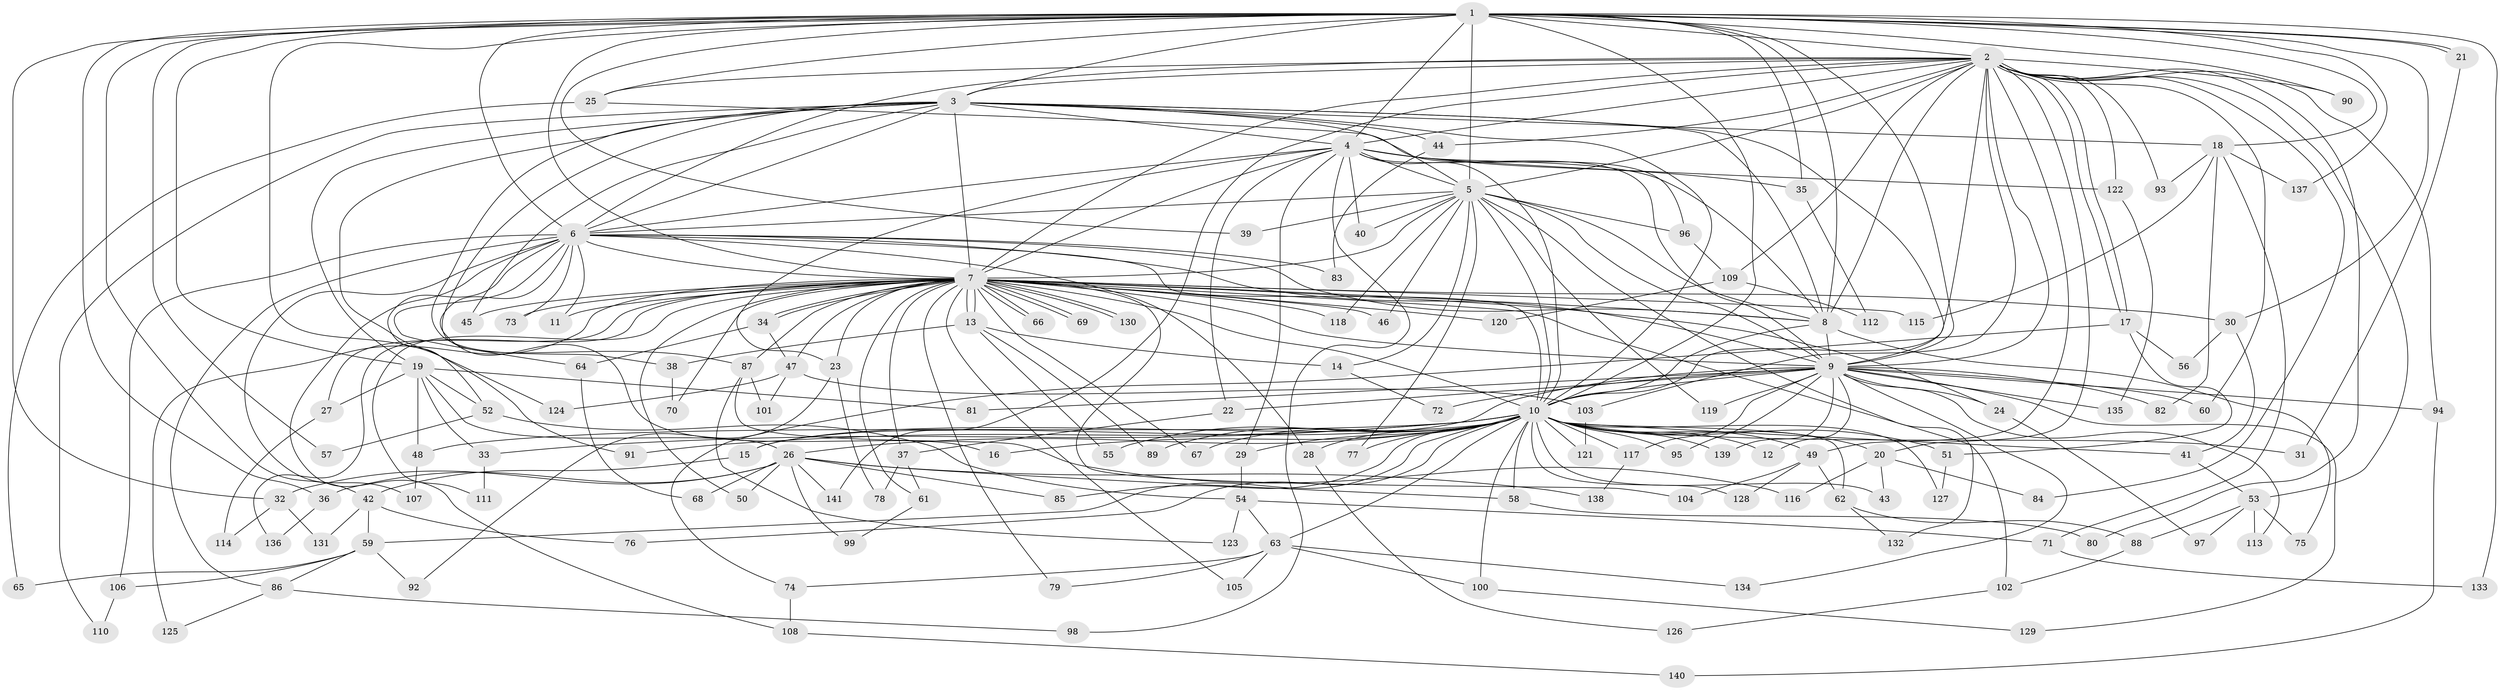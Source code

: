 // coarse degree distribution, {19: 0.011764705882352941, 18: 0.011764705882352941, 14: 0.023529411764705882, 16: 0.011764705882352941, 52: 0.011764705882352941, 17: 0.011764705882352941, 2: 0.47058823529411764, 3: 0.2235294117647059, 4: 0.058823529411764705, 9: 0.011764705882352941, 8: 0.011764705882352941, 5: 0.023529411764705882, 6: 0.011764705882352941, 10: 0.011764705882352941, 7: 0.011764705882352941, 1: 0.08235294117647059}
// Generated by graph-tools (version 1.1) at 2025/49/03/04/25 22:49:28]
// undirected, 141 vertices, 307 edges
graph export_dot {
  node [color=gray90,style=filled];
  1;
  2;
  3;
  4;
  5;
  6;
  7;
  8;
  9;
  10;
  11;
  12;
  13;
  14;
  15;
  16;
  17;
  18;
  19;
  20;
  21;
  22;
  23;
  24;
  25;
  26;
  27;
  28;
  29;
  30;
  31;
  32;
  33;
  34;
  35;
  36;
  37;
  38;
  39;
  40;
  41;
  42;
  43;
  44;
  45;
  46;
  47;
  48;
  49;
  50;
  51;
  52;
  53;
  54;
  55;
  56;
  57;
  58;
  59;
  60;
  61;
  62;
  63;
  64;
  65;
  66;
  67;
  68;
  69;
  70;
  71;
  72;
  73;
  74;
  75;
  76;
  77;
  78;
  79;
  80;
  81;
  82;
  83;
  84;
  85;
  86;
  87;
  88;
  89;
  90;
  91;
  92;
  93;
  94;
  95;
  96;
  97;
  98;
  99;
  100;
  101;
  102;
  103;
  104;
  105;
  106;
  107;
  108;
  109;
  110;
  111;
  112;
  113;
  114;
  115;
  116;
  117;
  118;
  119;
  120;
  121;
  122;
  123;
  124;
  125;
  126;
  127;
  128;
  129;
  130;
  131;
  132;
  133;
  134;
  135;
  136;
  137;
  138;
  139;
  140;
  141;
  1 -- 2;
  1 -- 3;
  1 -- 4;
  1 -- 5;
  1 -- 6;
  1 -- 7;
  1 -- 8;
  1 -- 9;
  1 -- 10;
  1 -- 18;
  1 -- 19;
  1 -- 21;
  1 -- 21;
  1 -- 25;
  1 -- 30;
  1 -- 32;
  1 -- 35;
  1 -- 36;
  1 -- 39;
  1 -- 42;
  1 -- 57;
  1 -- 90;
  1 -- 124;
  1 -- 133;
  1 -- 137;
  2 -- 3;
  2 -- 4;
  2 -- 5;
  2 -- 6;
  2 -- 7;
  2 -- 8;
  2 -- 9;
  2 -- 10;
  2 -- 17;
  2 -- 17;
  2 -- 20;
  2 -- 25;
  2 -- 44;
  2 -- 49;
  2 -- 53;
  2 -- 60;
  2 -- 80;
  2 -- 84;
  2 -- 90;
  2 -- 93;
  2 -- 94;
  2 -- 103;
  2 -- 109;
  2 -- 122;
  2 -- 141;
  3 -- 4;
  3 -- 5;
  3 -- 6;
  3 -- 7;
  3 -- 8;
  3 -- 9;
  3 -- 10;
  3 -- 18;
  3 -- 19;
  3 -- 38;
  3 -- 44;
  3 -- 45;
  3 -- 87;
  3 -- 91;
  3 -- 110;
  4 -- 5;
  4 -- 6;
  4 -- 7;
  4 -- 8;
  4 -- 9;
  4 -- 10;
  4 -- 22;
  4 -- 23;
  4 -- 29;
  4 -- 35;
  4 -- 40;
  4 -- 98;
  4 -- 122;
  5 -- 6;
  5 -- 7;
  5 -- 8;
  5 -- 9;
  5 -- 10;
  5 -- 14;
  5 -- 39;
  5 -- 40;
  5 -- 46;
  5 -- 77;
  5 -- 96;
  5 -- 118;
  5 -- 119;
  5 -- 132;
  6 -- 7;
  6 -- 8;
  6 -- 9;
  6 -- 10;
  6 -- 11;
  6 -- 16;
  6 -- 28;
  6 -- 52;
  6 -- 64;
  6 -- 73;
  6 -- 83;
  6 -- 86;
  6 -- 106;
  6 -- 107;
  6 -- 108;
  7 -- 8;
  7 -- 9;
  7 -- 10;
  7 -- 11;
  7 -- 13;
  7 -- 13;
  7 -- 23;
  7 -- 24;
  7 -- 27;
  7 -- 30;
  7 -- 34;
  7 -- 34;
  7 -- 37;
  7 -- 45;
  7 -- 46;
  7 -- 47;
  7 -- 50;
  7 -- 61;
  7 -- 66;
  7 -- 66;
  7 -- 67;
  7 -- 69;
  7 -- 69;
  7 -- 70;
  7 -- 73;
  7 -- 79;
  7 -- 87;
  7 -- 102;
  7 -- 104;
  7 -- 105;
  7 -- 111;
  7 -- 115;
  7 -- 118;
  7 -- 120;
  7 -- 125;
  7 -- 130;
  7 -- 130;
  7 -- 136;
  8 -- 9;
  8 -- 10;
  8 -- 75;
  9 -- 10;
  9 -- 12;
  9 -- 15;
  9 -- 22;
  9 -- 24;
  9 -- 60;
  9 -- 72;
  9 -- 81;
  9 -- 82;
  9 -- 94;
  9 -- 95;
  9 -- 113;
  9 -- 117;
  9 -- 119;
  9 -- 129;
  9 -- 134;
  9 -- 135;
  9 -- 139;
  10 -- 12;
  10 -- 15;
  10 -- 16;
  10 -- 20;
  10 -- 26;
  10 -- 28;
  10 -- 29;
  10 -- 31;
  10 -- 33;
  10 -- 41;
  10 -- 43;
  10 -- 48;
  10 -- 49;
  10 -- 51;
  10 -- 55;
  10 -- 58;
  10 -- 59;
  10 -- 62;
  10 -- 63;
  10 -- 67;
  10 -- 76;
  10 -- 77;
  10 -- 85;
  10 -- 89;
  10 -- 91;
  10 -- 95;
  10 -- 100;
  10 -- 117;
  10 -- 121;
  10 -- 127;
  10 -- 128;
  10 -- 139;
  13 -- 14;
  13 -- 38;
  13 -- 55;
  13 -- 89;
  14 -- 72;
  15 -- 42;
  17 -- 51;
  17 -- 56;
  17 -- 74;
  18 -- 71;
  18 -- 82;
  18 -- 93;
  18 -- 115;
  18 -- 137;
  19 -- 26;
  19 -- 27;
  19 -- 33;
  19 -- 48;
  19 -- 52;
  19 -- 81;
  20 -- 43;
  20 -- 84;
  20 -- 116;
  21 -- 31;
  22 -- 37;
  23 -- 78;
  23 -- 92;
  24 -- 97;
  25 -- 65;
  25 -- 96;
  26 -- 32;
  26 -- 36;
  26 -- 50;
  26 -- 58;
  26 -- 68;
  26 -- 85;
  26 -- 99;
  26 -- 138;
  26 -- 141;
  27 -- 114;
  28 -- 126;
  29 -- 54;
  30 -- 41;
  30 -- 56;
  32 -- 114;
  32 -- 131;
  33 -- 111;
  34 -- 47;
  34 -- 64;
  35 -- 112;
  36 -- 136;
  37 -- 61;
  37 -- 78;
  38 -- 70;
  41 -- 53;
  42 -- 59;
  42 -- 76;
  42 -- 131;
  44 -- 83;
  47 -- 101;
  47 -- 103;
  47 -- 124;
  48 -- 107;
  49 -- 62;
  49 -- 104;
  49 -- 128;
  51 -- 127;
  52 -- 54;
  52 -- 57;
  53 -- 75;
  53 -- 88;
  53 -- 97;
  53 -- 113;
  54 -- 63;
  54 -- 71;
  54 -- 123;
  58 -- 80;
  59 -- 65;
  59 -- 86;
  59 -- 92;
  59 -- 106;
  61 -- 99;
  62 -- 88;
  62 -- 132;
  63 -- 74;
  63 -- 79;
  63 -- 100;
  63 -- 105;
  63 -- 134;
  64 -- 68;
  71 -- 133;
  74 -- 108;
  86 -- 98;
  86 -- 125;
  87 -- 101;
  87 -- 116;
  87 -- 123;
  88 -- 102;
  94 -- 140;
  96 -- 109;
  100 -- 129;
  102 -- 126;
  103 -- 121;
  106 -- 110;
  108 -- 140;
  109 -- 112;
  109 -- 120;
  117 -- 138;
  122 -- 135;
}
